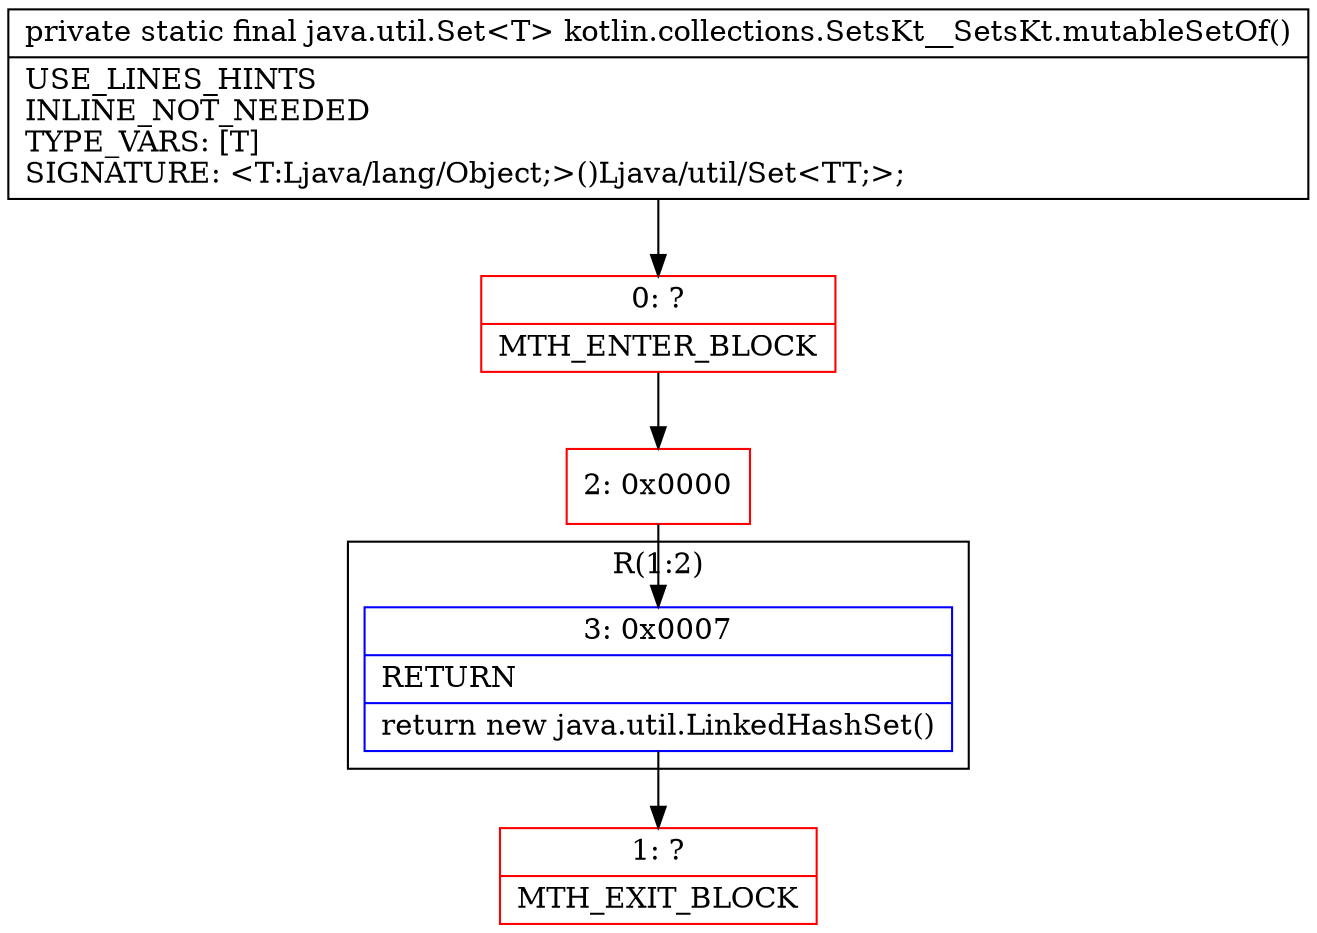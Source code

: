 digraph "CFG forkotlin.collections.SetsKt__SetsKt.mutableSetOf()Ljava\/util\/Set;" {
subgraph cluster_Region_1432703501 {
label = "R(1:2)";
node [shape=record,color=blue];
Node_3 [shape=record,label="{3\:\ 0x0007|RETURN\l|return new java.util.LinkedHashSet()\l}"];
}
Node_0 [shape=record,color=red,label="{0\:\ ?|MTH_ENTER_BLOCK\l}"];
Node_2 [shape=record,color=red,label="{2\:\ 0x0000}"];
Node_1 [shape=record,color=red,label="{1\:\ ?|MTH_EXIT_BLOCK\l}"];
MethodNode[shape=record,label="{private static final java.util.Set\<T\> kotlin.collections.SetsKt__SetsKt.mutableSetOf()  | USE_LINES_HINTS\lINLINE_NOT_NEEDED\lTYPE_VARS: [T]\lSIGNATURE: \<T:Ljava\/lang\/Object;\>()Ljava\/util\/Set\<TT;\>;\l}"];
MethodNode -> Node_0;Node_3 -> Node_1;
Node_0 -> Node_2;
Node_2 -> Node_3;
}

